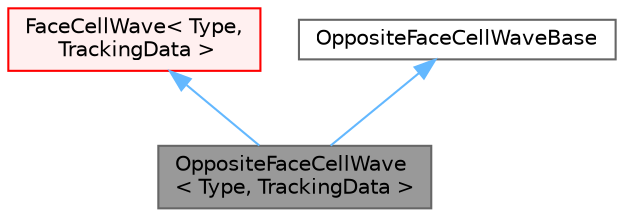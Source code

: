 digraph "OppositeFaceCellWave&lt; Type, TrackingData &gt;"
{
 // LATEX_PDF_SIZE
  bgcolor="transparent";
  edge [fontname=Helvetica,fontsize=10,labelfontname=Helvetica,labelfontsize=10];
  node [fontname=Helvetica,fontsize=10,shape=box,height=0.2,width=0.4];
  Node1 [id="Node000001",label="OppositeFaceCellWave\l\< Type, TrackingData \>",height=0.2,width=0.4,color="gray40", fillcolor="grey60", style="filled", fontcolor="black",tooltip="Version of FaceCellWave that walks through prismatic cells only."];
  Node2 -> Node1 [id="edge1_Node000001_Node000002",dir="back",color="steelblue1",style="solid",tooltip=" "];
  Node2 [id="Node000002",label="FaceCellWave\< Type,\l TrackingData \>",height=0.2,width=0.4,color="red", fillcolor="#FFF0F0", style="filled",URL="$classFoam_1_1FaceCellWave.html",tooltip="Wave propagation of information through grid. Every iteration information goes through one layer of c..."];
  Node4 -> Node1 [id="edge2_Node000001_Node000004",dir="back",color="steelblue1",style="solid",tooltip=" "];
  Node4 [id="Node000004",label="OppositeFaceCellWaveBase",height=0.2,width=0.4,color="gray40", fillcolor="white", style="filled",URL="$classFoam_1_1OppositeFaceCellWaveBase.html",tooltip=" "];
}
